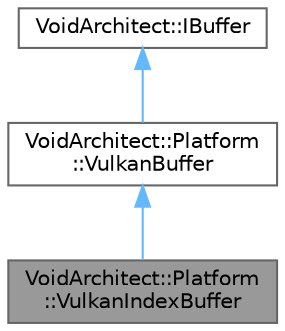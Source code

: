 digraph "VoidArchitect::Platform::VulkanIndexBuffer"
{
 // LATEX_PDF_SIZE
  bgcolor="transparent";
  edge [fontname=Helvetica,fontsize=10,labelfontname=Helvetica,labelfontsize=10];
  node [fontname=Helvetica,fontsize=10,shape=box,height=0.2,width=0.4];
  Node1 [id="Node000001",label="VoidArchitect::Platform\l::VulkanIndexBuffer",height=0.2,width=0.4,color="gray40", fillcolor="grey60", style="filled", fontcolor="black",tooltip=" "];
  Node2 -> Node1 [id="edge1_Node000001_Node000002",dir="back",color="steelblue1",style="solid",tooltip=" "];
  Node2 [id="Node000002",label="VoidArchitect::Platform\l::VulkanBuffer",height=0.2,width=0.4,color="gray40", fillcolor="white", style="filled",URL="$class_void_architect_1_1_platform_1_1_vulkan_buffer.html",tooltip=" "];
  Node3 -> Node2 [id="edge2_Node000002_Node000003",dir="back",color="steelblue1",style="solid",tooltip=" "];
  Node3 [id="Node000003",label="VoidArchitect::IBuffer",height=0.2,width=0.4,color="gray40", fillcolor="white", style="filled",URL="$class_void_architect_1_1_i_buffer.html",tooltip=" "];
}
